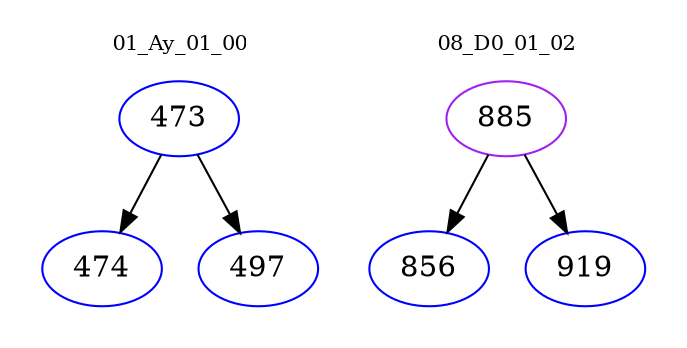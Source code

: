 digraph{
subgraph cluster_0 {
color = white
label = "01_Ay_01_00";
fontsize=10;
T0_473 [label="473", color="blue"]
T0_473 -> T0_474 [color="black"]
T0_474 [label="474", color="blue"]
T0_473 -> T0_497 [color="black"]
T0_497 [label="497", color="blue"]
}
subgraph cluster_1 {
color = white
label = "08_D0_01_02";
fontsize=10;
T1_885 [label="885", color="purple"]
T1_885 -> T1_856 [color="black"]
T1_856 [label="856", color="blue"]
T1_885 -> T1_919 [color="black"]
T1_919 [label="919", color="blue"]
}
}
